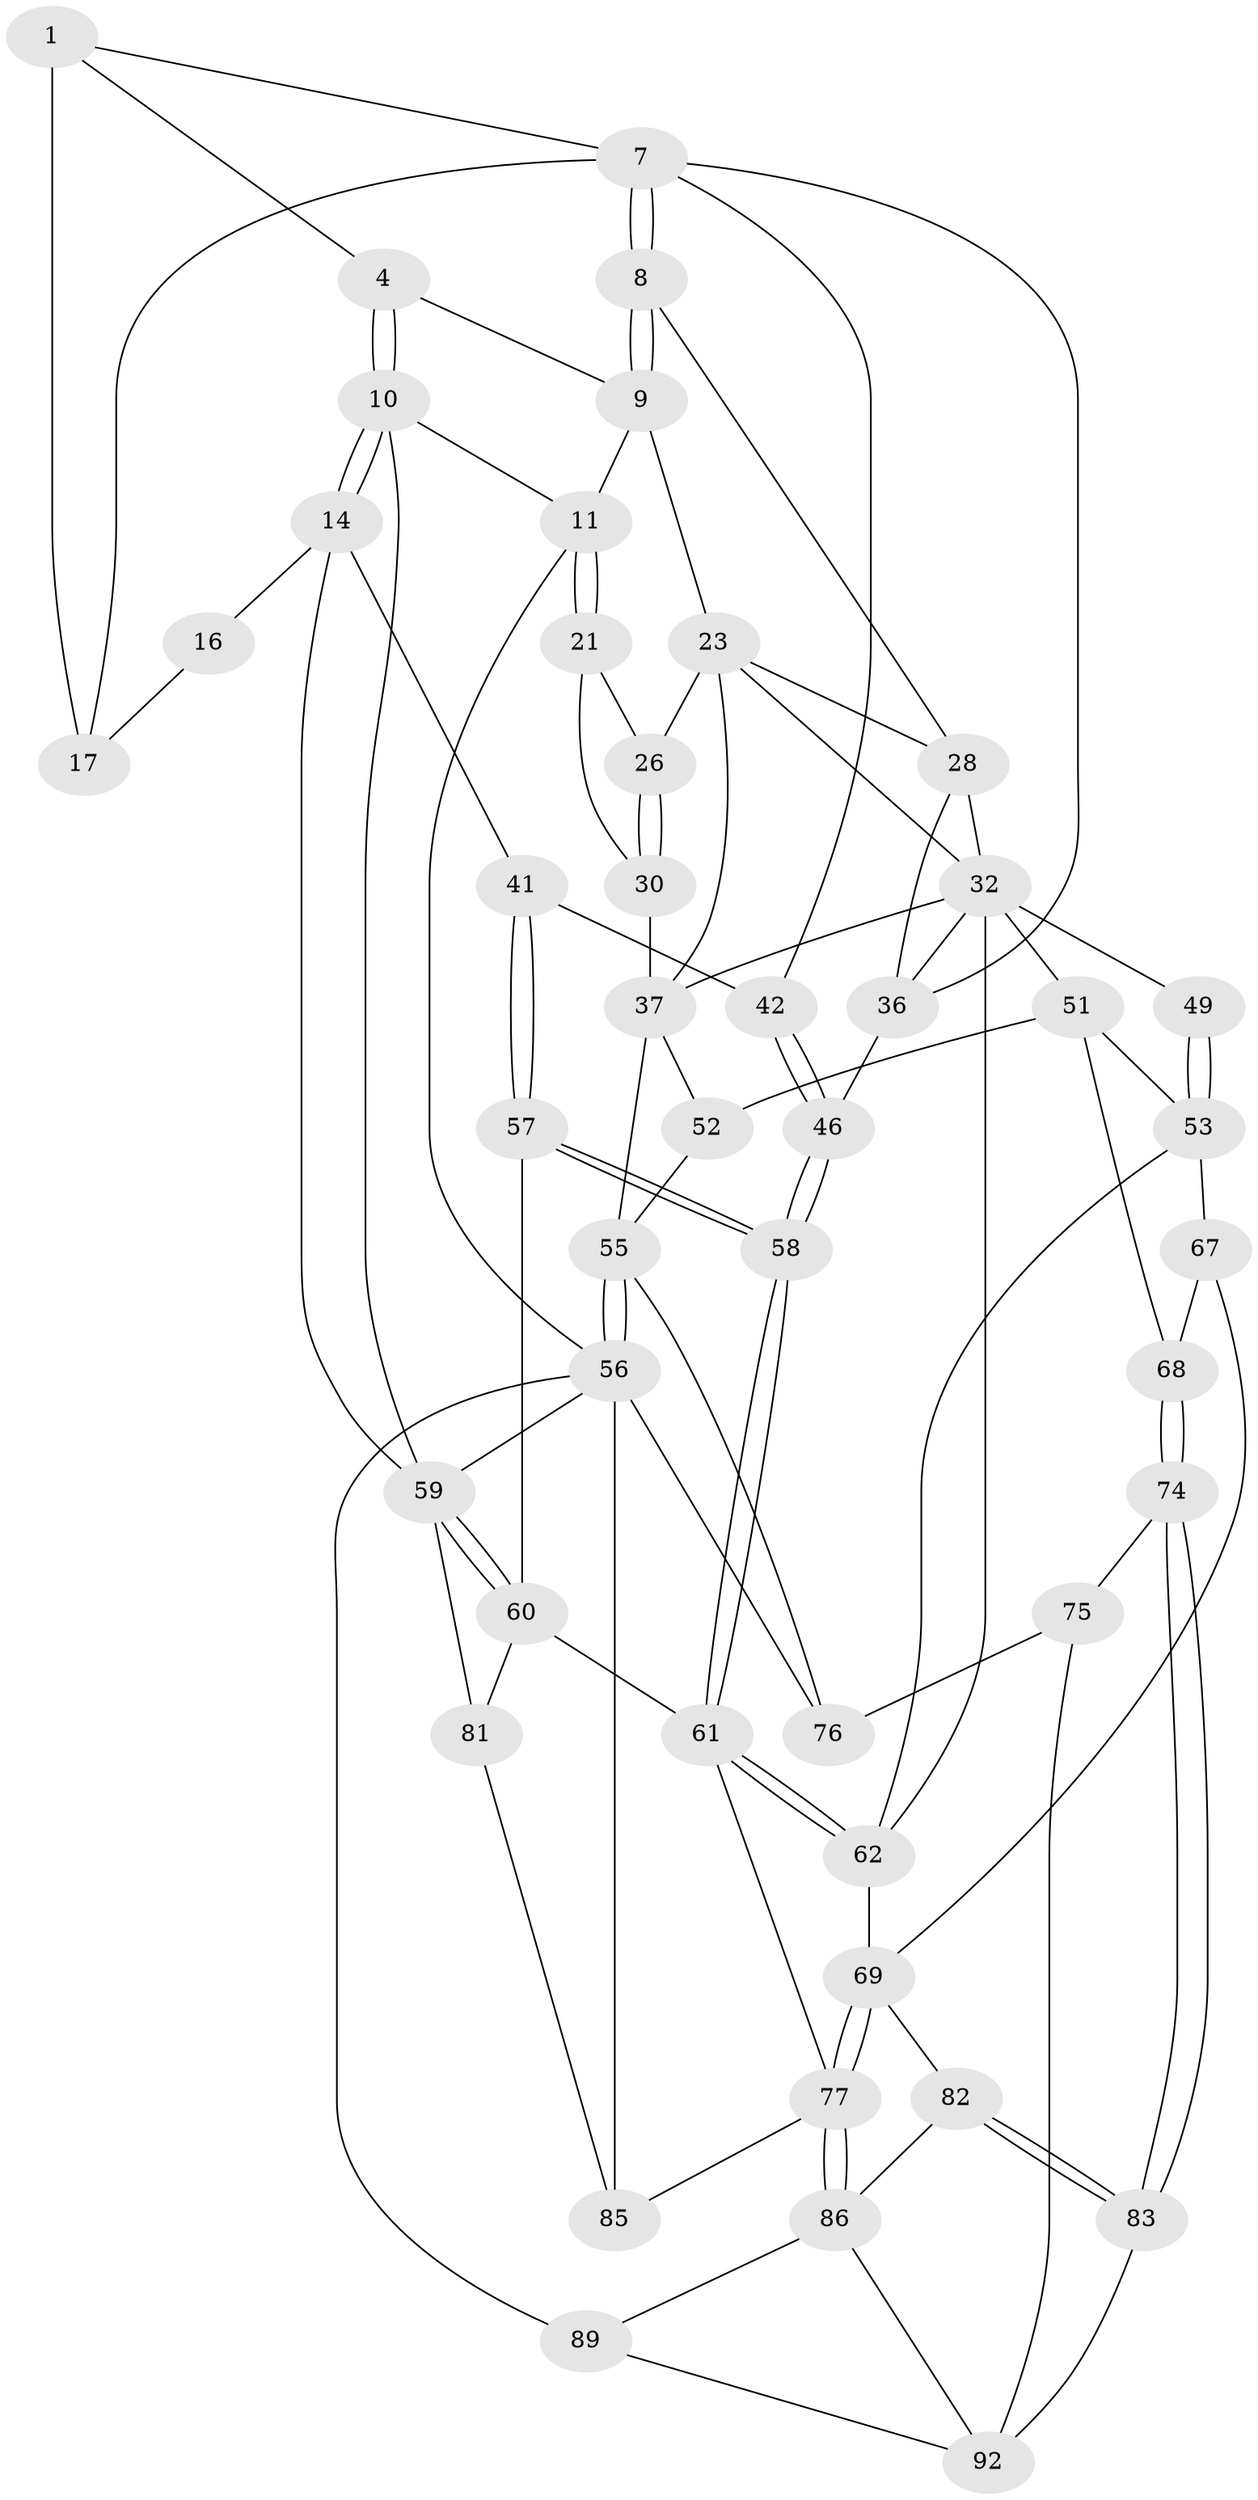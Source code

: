 // original degree distribution, {3: 0.031578947368421054, 4: 0.25263157894736843, 5: 0.47368421052631576, 6: 0.24210526315789474}
// Generated by graph-tools (version 1.1) at 2025/28/03/15/25 16:28:01]
// undirected, 47 vertices, 105 edges
graph export_dot {
graph [start="1"]
  node [color=gray90,style=filled];
  1 [pos="+0.6669469669570922+0.0025619253557980217",super="+2+6"];
  4 [pos="+1+0",super="+5"];
  7 [pos="+0.5807417238437291+0.16870706626171114",super="+29"];
  8 [pos="+0.5039475756426576+0.097940974946049",super="+27"];
  9 [pos="+0.36214374356257084+0",super="+13"];
  10 [pos="+1+0"];
  11 [pos="+0+0",super="+12"];
  14 [pos="+1+0.37646930704959525",super="+15"];
  16 [pos="+0.8881724919011857+0.11510526475982231"];
  17 [pos="+0.8872097878545417+0.07872631533689937",super="+18"];
  21 [pos="+0+0",super="+22"];
  23 [pos="+0.3041350340422691+0.20870615444002205",super="+24"];
  26 [pos="+0.107018638355638+0.19144151283537503"];
  28 [pos="+0.31314878201910373+0.22034957857388135",super="+31"];
  30 [pos="+0+0.23001367996380379"];
  32 [pos="+0.34883128438481326+0.4180029943949251",super="+48+33"];
  36 [pos="+0.41649030976430335+0.4103879046837686",super="+47"];
  37 [pos="+0+0.48317293506751857",super="+43+38"];
  41 [pos="+0.9331256483083333+0.3865691141916063"];
  42 [pos="+0.7688867728793428+0.3698296891974573"];
  46 [pos="+0.6751494334042015+0.48768300292594774"];
  49 [pos="+0.28477458063918554+0.5956160371096116"];
  51 [pos="+0.16147773790993955+0.5420327666839341",super="+54"];
  52 [pos="+0.05499241505080312+0.563758134204109",super="+66"];
  53 [pos="+0.2742423043794349+0.6208100250793188",super="+64"];
  55 [pos="+0+0.7045803882400324",super="+71"];
  56 [pos="+0+1",super="+94+88"];
  57 [pos="+0.895793413568436+0.5164064121428261"];
  58 [pos="+0.6912337216922143+0.6942674594527283"];
  59 [pos="+1+0.644302361245832",super="+79"];
  60 [pos="+0.879475295148403+0.6611258523366528",super="+73"];
  61 [pos="+0.6909309348331919+0.6998968487329189",super="+72"];
  62 [pos="+0.49106307973118407+0.6366047802996964",super="+63"];
  67 [pos="+0.37288511029561694+0.7569195487644322"];
  68 [pos="+0.28761681812426076+0.7545520479312262"];
  69 [pos="+0.49716501813688113+0.7718283216258754",super="+70"];
  74 [pos="+0.2767241425664618+0.7696841108598566"];
  75 [pos="+0.12370565236998726+0.845866893232659"];
  76 [pos="+0.11179722759996612+0.8478324921951954"];
  77 [pos="+0.5913002927987878+0.8162217579106081",super="+78"];
  81 [pos="+0.8510792413925555+0.7447864208707526",super="+84"];
  82 [pos="+0.413355100789952+0.8646155112422926"];
  83 [pos="+0.3240633164468937+0.937517165711364"];
  85 [pos="+0.7839424786769877+1"];
  86 [pos="+0.5618777491958158+0.8699138597786938",super="+87+90"];
  89 [pos="+0.59559072280081+1",super="+95"];
  92 [pos="+0.32260577595990875+1",super="+93"];
  1 -- 4;
  1 -- 17 [weight=3];
  1 -- 7;
  4 -- 10;
  4 -- 10;
  4 -- 9;
  7 -- 8 [weight=2];
  7 -- 8;
  7 -- 17;
  7 -- 36;
  7 -- 42;
  8 -- 9;
  8 -- 9;
  8 -- 28;
  9 -- 11;
  9 -- 23;
  10 -- 11;
  10 -- 14;
  10 -- 14;
  10 -- 59;
  11 -- 21;
  11 -- 21;
  11 -- 56;
  14 -- 59;
  14 -- 16;
  14 -- 41;
  16 -- 17 [weight=2];
  21 -- 30;
  21 -- 26;
  23 -- 28;
  23 -- 37 [weight=2];
  23 -- 26;
  23 -- 32;
  26 -- 30;
  26 -- 30;
  28 -- 32;
  28 -- 36;
  30 -- 37;
  32 -- 49 [weight=2];
  32 -- 36;
  32 -- 62;
  32 -- 51;
  32 -- 37;
  36 -- 46;
  37 -- 52;
  37 -- 55;
  41 -- 42;
  41 -- 57;
  41 -- 57;
  42 -- 46;
  42 -- 46;
  46 -- 58;
  46 -- 58;
  49 -- 53;
  49 -- 53;
  51 -- 52 [weight=2];
  51 -- 68;
  51 -- 53;
  52 -- 55;
  53 -- 67;
  53 -- 62;
  55 -- 56;
  55 -- 56;
  55 -- 76;
  56 -- 89 [weight=2];
  56 -- 76;
  56 -- 59;
  56 -- 85;
  57 -- 58;
  57 -- 58;
  57 -- 60;
  58 -- 61;
  58 -- 61;
  59 -- 60;
  59 -- 60;
  59 -- 81 [weight=2];
  60 -- 81;
  60 -- 61;
  61 -- 62;
  61 -- 62;
  61 -- 77;
  62 -- 69;
  67 -- 68;
  67 -- 69;
  68 -- 74;
  68 -- 74;
  69 -- 77;
  69 -- 77;
  69 -- 82;
  74 -- 75;
  74 -- 83;
  74 -- 83;
  75 -- 76;
  75 -- 92;
  77 -- 86;
  77 -- 86;
  77 -- 85;
  81 -- 85;
  82 -- 83;
  82 -- 83;
  82 -- 86;
  83 -- 92;
  86 -- 89;
  86 -- 92;
  89 -- 92;
}
